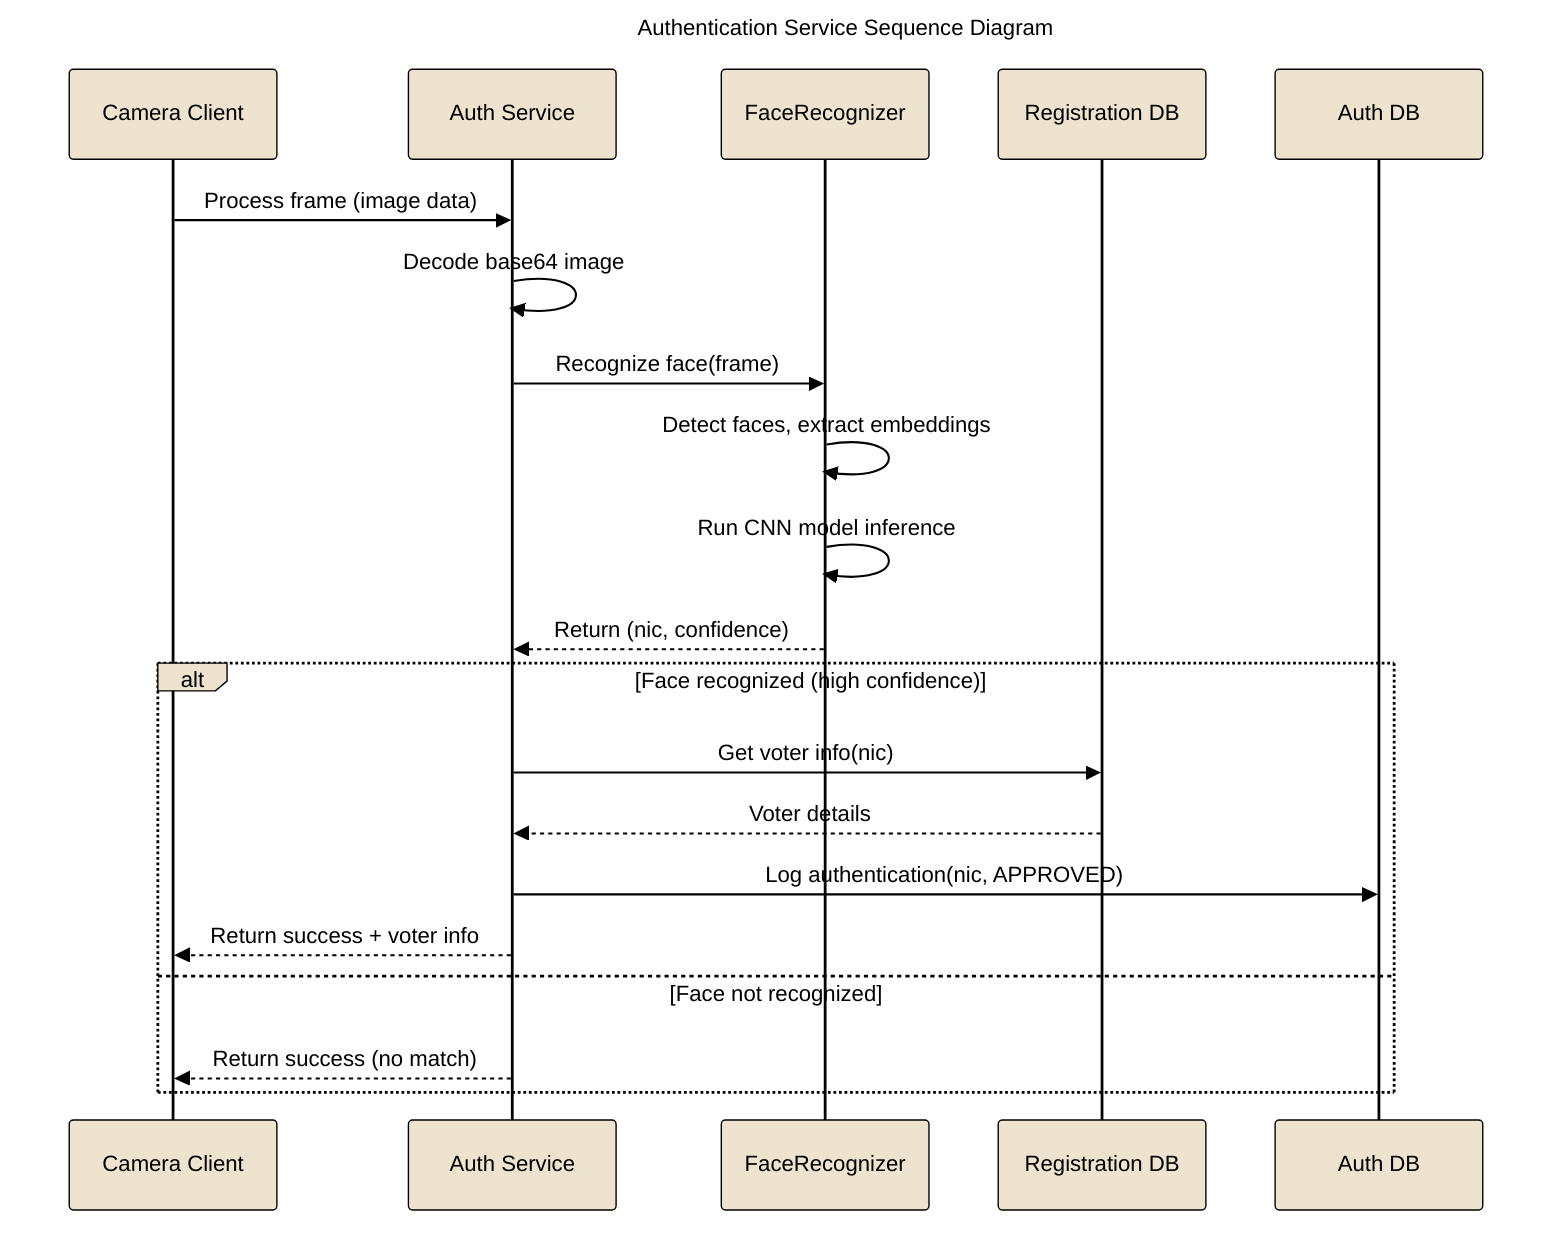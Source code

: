 ---
config:
  theme: 'base'
  themeVariables:
    primaryColor: '#EDE3CE'
    primaryTextColor: '#000000'
    primaryBorderColor: '#000000'
    lineColor: '#000000'
    secondaryColor: '#E3E1E1'
    tertiaryColor: '#FFFFFF'
---
sequenceDiagram
    title Authentication Service Sequence Diagram
    participant C as Camera Client
    participant A as Auth Service
    participant FR as FaceRecognizer
    participant DB_R as Registration DB
    participant DB_A as Auth DB

    C->>A: Process frame (image data)
    A->>A: Decode base64 image
    A->>FR: Recognize face(frame)
    FR->>FR: Detect faces, extract embeddings
    FR->>FR: Run CNN model inference
    FR-->>A: Return (nic, confidence)

    alt Face recognized (high confidence)
        A->>DB_R: Get voter info(nic)
        DB_R-->>A: Voter details
        A->>DB_A: Log authentication(nic, APPROVED)
        A-->>C: Return success + voter info
    else Face not recognized
        A-->>C: Return success (no match)
    end